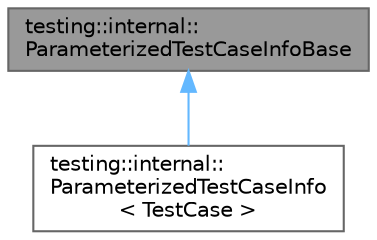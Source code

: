 digraph "testing::internal::ParameterizedTestCaseInfoBase"
{
 // LATEX_PDF_SIZE
  bgcolor="transparent";
  edge [fontname=Helvetica,fontsize=10,labelfontname=Helvetica,labelfontsize=10];
  node [fontname=Helvetica,fontsize=10,shape=box,height=0.2,width=0.4];
  Node1 [id="Node000001",label="testing::internal::\lParameterizedTestCaseInfoBase",height=0.2,width=0.4,color="gray40", fillcolor="grey60", style="filled", fontcolor="black",tooltip=" "];
  Node1 -> Node2 [id="edge1_Node000001_Node000002",dir="back",color="steelblue1",style="solid",tooltip=" "];
  Node2 [id="Node000002",label="testing::internal::\lParameterizedTestCaseInfo\l\< TestCase \>",height=0.2,width=0.4,color="gray40", fillcolor="white", style="filled",URL="$classtesting_1_1internal_1_1_parameterized_test_case_info.html",tooltip=" "];
}
